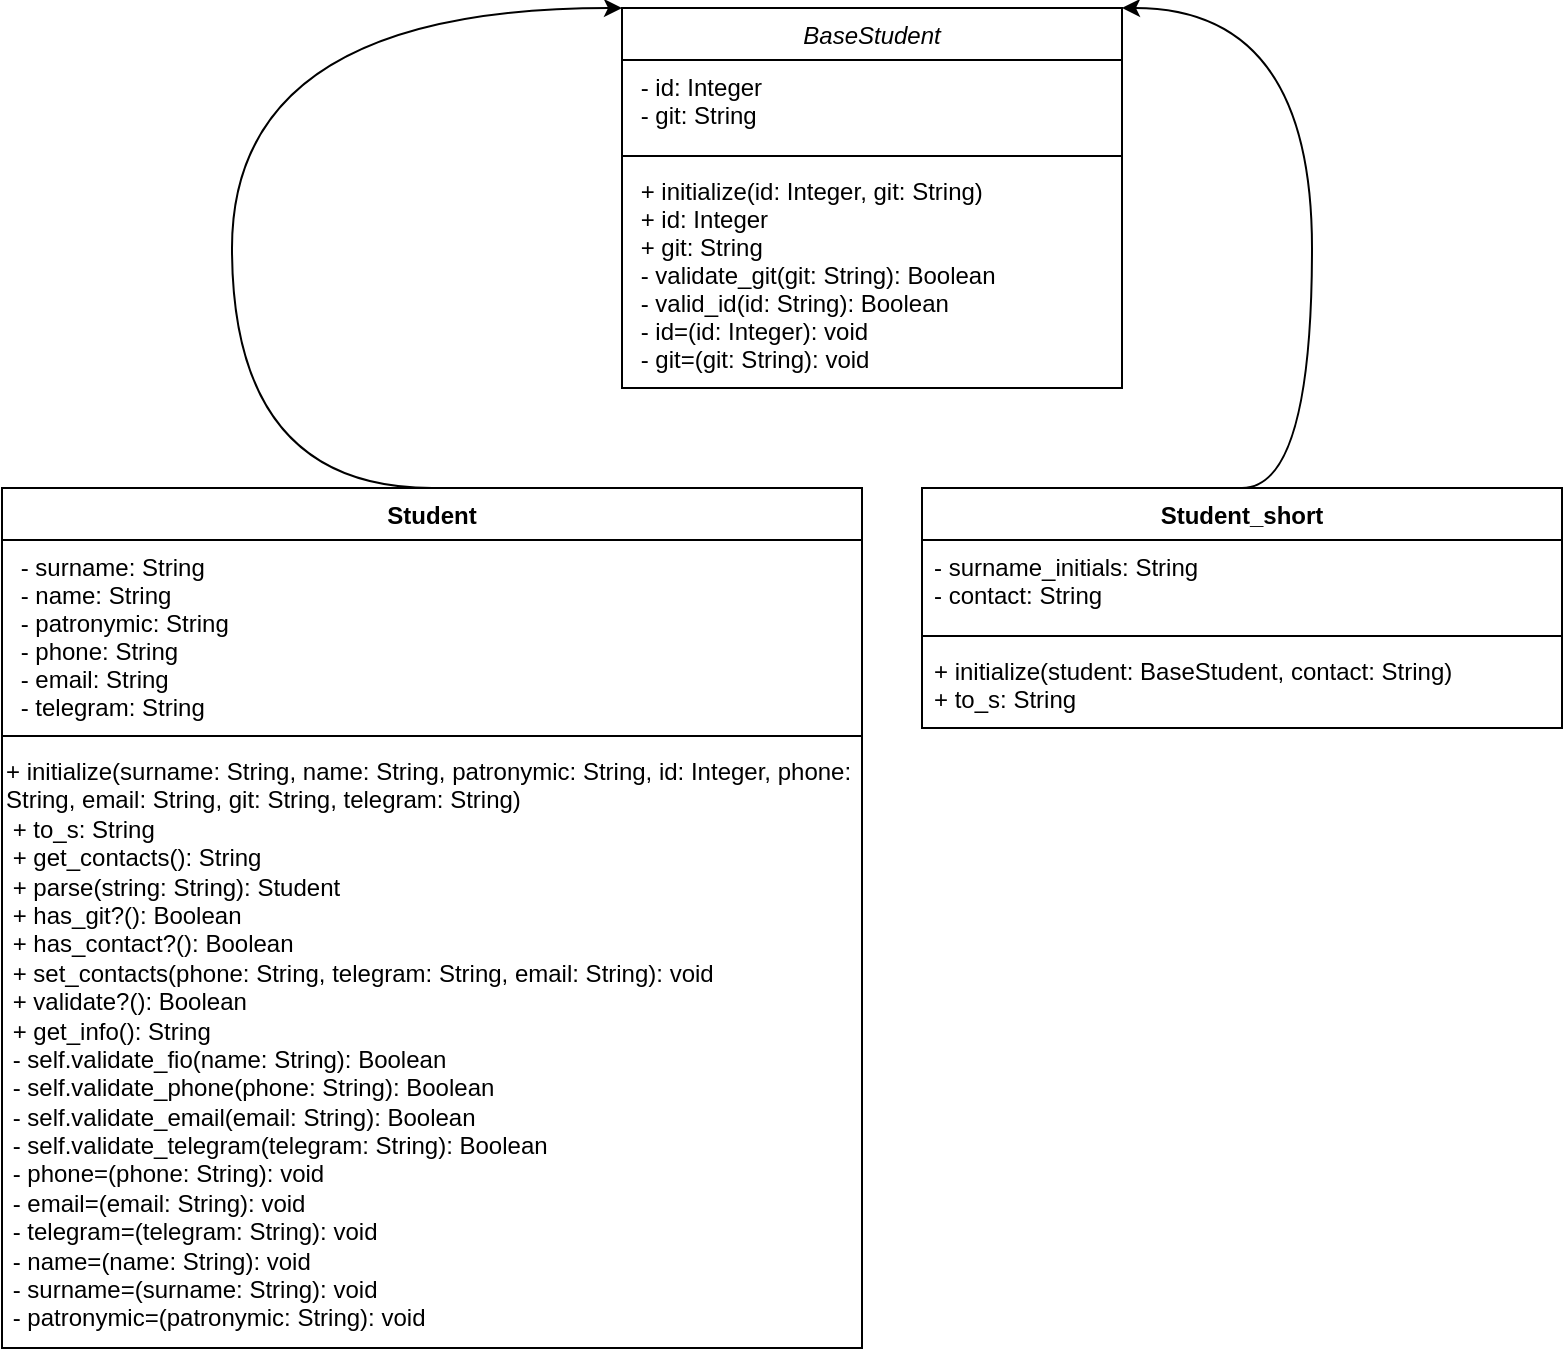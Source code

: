 <mxfile version="24.6.4" type="device">
  <diagram id="C5RBs43oDa-KdzZeNtuy" name="Page-1">
    <mxGraphModel dx="1434" dy="844" grid="1" gridSize="10" guides="1" tooltips="1" connect="1" arrows="1" fold="1" page="1" pageScale="1" pageWidth="827" pageHeight="1169" math="0" shadow="0">
      <root>
        <mxCell id="WIyWlLk6GJQsqaUBKTNV-0" />
        <mxCell id="WIyWlLk6GJQsqaUBKTNV-1" parent="WIyWlLk6GJQsqaUBKTNV-0" />
        <mxCell id="YdfoZle_23-KYAX8LXXO-19" style="edgeStyle=orthogonalEdgeStyle;rounded=0;orthogonalLoop=1;jettySize=auto;html=1;exitX=0;exitY=0;exitDx=0;exitDy=0;entryX=0.5;entryY=0;entryDx=0;entryDy=0;curved=1;startArrow=classic;startFill=1;endArrow=none;endFill=0;" parent="WIyWlLk6GJQsqaUBKTNV-1" source="zkfFHV4jXpPFQw0GAbJ--0" target="YdfoZle_23-KYAX8LXXO-3" edge="1">
          <mxGeometry relative="1" as="geometry">
            <Array as="points">
              <mxPoint x="125" y="40" />
            </Array>
          </mxGeometry>
        </mxCell>
        <mxCell id="YdfoZle_23-KYAX8LXXO-20" style="edgeStyle=orthogonalEdgeStyle;rounded=0;orthogonalLoop=1;jettySize=auto;html=1;exitX=1;exitY=0;exitDx=0;exitDy=0;entryX=0.5;entryY=0;entryDx=0;entryDy=0;endArrow=none;endFill=0;curved=1;startArrow=classic;startFill=1;" parent="WIyWlLk6GJQsqaUBKTNV-1" source="zkfFHV4jXpPFQw0GAbJ--0" target="YdfoZle_23-KYAX8LXXO-11" edge="1">
          <mxGeometry relative="1" as="geometry">
            <Array as="points">
              <mxPoint x="665" y="40" />
            </Array>
          </mxGeometry>
        </mxCell>
        <mxCell id="zkfFHV4jXpPFQw0GAbJ--0" value="BaseStudent" style="swimlane;fontStyle=2;align=center;verticalAlign=top;childLayout=stackLayout;horizontal=1;startSize=26;horizontalStack=0;resizeParent=1;resizeLast=0;collapsible=1;marginBottom=0;rounded=0;shadow=0;strokeWidth=1;" parent="WIyWlLk6GJQsqaUBKTNV-1" vertex="1">
          <mxGeometry x="320" y="40" width="250" height="190" as="geometry">
            <mxRectangle x="230" y="140" width="160" height="26" as="alternateBounds" />
          </mxGeometry>
        </mxCell>
        <mxCell id="zkfFHV4jXpPFQw0GAbJ--1" value=" - id: Integer  &#xa; - git: String " style="text;align=left;verticalAlign=top;spacingLeft=4;spacingRight=4;overflow=hidden;rotatable=0;points=[[0,0.5],[1,0.5]];portConstraint=eastwest;" parent="zkfFHV4jXpPFQw0GAbJ--0" vertex="1">
          <mxGeometry y="26" width="250" height="44" as="geometry" />
        </mxCell>
        <mxCell id="zkfFHV4jXpPFQw0GAbJ--4" value="" style="line;html=1;strokeWidth=1;align=left;verticalAlign=middle;spacingTop=-1;spacingLeft=3;spacingRight=3;rotatable=0;labelPosition=right;points=[];portConstraint=eastwest;" parent="zkfFHV4jXpPFQw0GAbJ--0" vertex="1">
          <mxGeometry y="70" width="250" height="8" as="geometry" />
        </mxCell>
        <mxCell id="zkfFHV4jXpPFQw0GAbJ--5" value=" + initialize(id: Integer, git: String) &#xa; + id: Integer    &#xa; + git: String    &#xa; - validate_git(git: String): Boolean    &#xa; - valid_id(id: String): Boolean          &#xa; - id=(id: Integer): void                 &#xa; - git=(git: String): void " style="text;align=left;verticalAlign=top;spacingLeft=4;spacingRight=4;overflow=hidden;rotatable=0;points=[[0,0.5],[1,0.5]];portConstraint=eastwest;spacingBottom=0;" parent="zkfFHV4jXpPFQw0GAbJ--0" vertex="1">
          <mxGeometry y="78" width="250" height="112" as="geometry" />
        </mxCell>
        <mxCell id="YdfoZle_23-KYAX8LXXO-3" value="Student" style="swimlane;fontStyle=1;align=center;verticalAlign=top;childLayout=stackLayout;horizontal=1;startSize=26;horizontalStack=0;resizeParent=1;resizeParentMax=0;resizeLast=0;collapsible=1;marginBottom=0;whiteSpace=wrap;html=1;" parent="WIyWlLk6GJQsqaUBKTNV-1" vertex="1">
          <mxGeometry x="10" y="280" width="430" height="430" as="geometry">
            <mxRectangle x="10" y="280" width="80" height="30" as="alternateBounds" />
          </mxGeometry>
        </mxCell>
        <mxCell id="zkfFHV4jXpPFQw0GAbJ--2" value=" - surname: String &#xa; - name: String    &#xa; - patronymic: String &#xa; - phone: String   &#xa; - email: String   &#xa; - telegram: String " style="text;align=left;verticalAlign=top;spacingLeft=4;spacingRight=4;overflow=hidden;rotatable=0;points=[[0,0.5],[1,0.5]];portConstraint=eastwest;rounded=0;shadow=0;html=0;" parent="YdfoZle_23-KYAX8LXXO-3" vertex="1">
          <mxGeometry y="26" width="430" height="94" as="geometry" />
        </mxCell>
        <mxCell id="YdfoZle_23-KYAX8LXXO-5" value="" style="line;strokeWidth=1;fillColor=none;align=left;verticalAlign=middle;spacingTop=-1;spacingLeft=3;spacingRight=3;rotatable=0;labelPosition=right;points=[];portConstraint=eastwest;strokeColor=inherit;" parent="YdfoZle_23-KYAX8LXXO-3" vertex="1">
          <mxGeometry y="120" width="430" height="8" as="geometry" />
        </mxCell>
        <mxCell id="ov0ug4eRvDasPqKIlHjK-0" value="+ initialize(surname: String, name: String, patronymic: String, id: Integer, phone: String, email: String, git: String, telegram: String)&amp;nbsp;&lt;br style=&quot;padding: 0px; margin: 0px;&quot;&gt;&amp;nbsp;+ to_s: String&amp;nbsp; &amp;nbsp;&amp;nbsp;&lt;br style=&quot;padding: 0px; margin: 0px;&quot;&gt;&amp;nbsp;+ get_contacts(): String&amp;nbsp;&lt;br style=&quot;padding: 0px; margin: 0px;&quot;&gt;&amp;nbsp;+ parse(string: String): Student&amp;nbsp;&lt;br style=&quot;padding: 0px; margin: 0px;&quot;&gt;&amp;nbsp;+ has_git?(): Boolean&amp;nbsp;&lt;br style=&quot;padding: 0px; margin: 0px;&quot;&gt;&amp;nbsp;+ has_contact?(): Boolean&amp;nbsp;&lt;br style=&quot;padding: 0px; margin: 0px;&quot;&gt;&amp;nbsp;+ set_contacts(phone: String, telegram: String, email: String): void&amp;nbsp;&lt;br style=&quot;padding: 0px; margin: 0px;&quot;&gt;&amp;nbsp;+ validate?(): Boolean&amp;nbsp;&lt;br style=&quot;padding: 0px; margin: 0px;&quot;&gt;&amp;nbsp;+ get_info(): String&amp;nbsp;&lt;div&gt;&amp;nbsp;- self.validate_fio(name: String): Boolean&amp;nbsp;&lt;br style=&quot;padding: 0px; margin: 0px;&quot;&gt;&amp;nbsp;- self.validate_phone(phone: String): Boolean&amp;nbsp;&lt;br style=&quot;padding: 0px; margin: 0px;&quot;&gt;&amp;nbsp;- self.validate_email(email: String): Boolean&amp;nbsp;&lt;br style=&quot;padding: 0px; margin: 0px;&quot;&gt;&amp;nbsp;- self.validate_telegram(telegram: String): Boolean&amp;nbsp;&lt;br style=&quot;padding: 0px; margin: 0px;&quot;&gt;&amp;nbsp;- phone=(phone: String): void&amp;nbsp;&lt;br style=&quot;padding: 0px; margin: 0px;&quot;&gt;&amp;nbsp;- email=(email: String): void&amp;nbsp;&lt;br style=&quot;padding: 0px; margin: 0px;&quot;&gt;&amp;nbsp;- telegram=(telegram: String): void&amp;nbsp;&lt;br style=&quot;padding: 0px; margin: 0px;&quot;&gt;&amp;nbsp;- name=(name: String): void&amp;nbsp;&lt;br style=&quot;padding: 0px; margin: 0px;&quot;&gt;&amp;nbsp;- surname=(surname: String): void&amp;nbsp;&lt;br style=&quot;padding: 0px; margin: 0px;&quot;&gt;&amp;nbsp;- patronymic=(patronymic: String): void&lt;br&gt;&lt;/div&gt;" style="text;whiteSpace=wrap;html=1;" parent="YdfoZle_23-KYAX8LXXO-3" vertex="1">
          <mxGeometry y="128" width="430" height="302" as="geometry" />
        </mxCell>
        <mxCell id="YdfoZle_23-KYAX8LXXO-11" value="Student_short" style="swimlane;fontStyle=1;align=center;verticalAlign=top;childLayout=stackLayout;horizontal=1;startSize=26;horizontalStack=0;resizeParent=1;resizeParentMax=0;resizeLast=0;collapsible=1;marginBottom=0;whiteSpace=wrap;html=1;" parent="WIyWlLk6GJQsqaUBKTNV-1" vertex="1">
          <mxGeometry x="470" y="280" width="320" height="120" as="geometry" />
        </mxCell>
        <mxCell id="YdfoZle_23-KYAX8LXXO-15" value="- surname_initials: String&lt;div&gt;- contact: String&lt;br&gt;&lt;/div&gt;" style="text;strokeColor=none;fillColor=none;align=left;verticalAlign=top;spacingLeft=4;spacingRight=4;overflow=hidden;rotatable=0;points=[[0,0.5],[1,0.5]];portConstraint=eastwest;whiteSpace=wrap;html=1;" parent="YdfoZle_23-KYAX8LXXO-11" vertex="1">
          <mxGeometry y="26" width="320" height="44" as="geometry" />
        </mxCell>
        <mxCell id="YdfoZle_23-KYAX8LXXO-13" value="" style="line;strokeWidth=1;fillColor=none;align=left;verticalAlign=middle;spacingTop=-1;spacingLeft=3;spacingRight=3;rotatable=0;labelPosition=right;points=[];portConstraint=eastwest;strokeColor=inherit;" parent="YdfoZle_23-KYAX8LXXO-11" vertex="1">
          <mxGeometry y="70" width="320" height="8" as="geometry" />
        </mxCell>
        <mxCell id="YdfoZle_23-KYAX8LXXO-14" value="+ initialize(student: BaseStudent, contact: String)&lt;br style=&quot;padding: 0px; margin: 0px;&quot;&gt;+ to_s: String" style="text;strokeColor=none;fillColor=none;align=left;verticalAlign=top;spacingLeft=4;spacingRight=4;overflow=hidden;rotatable=0;points=[[0,0.5],[1,0.5]];portConstraint=eastwest;whiteSpace=wrap;html=1;" parent="YdfoZle_23-KYAX8LXXO-11" vertex="1">
          <mxGeometry y="78" width="320" height="42" as="geometry" />
        </mxCell>
      </root>
    </mxGraphModel>
  </diagram>
</mxfile>
